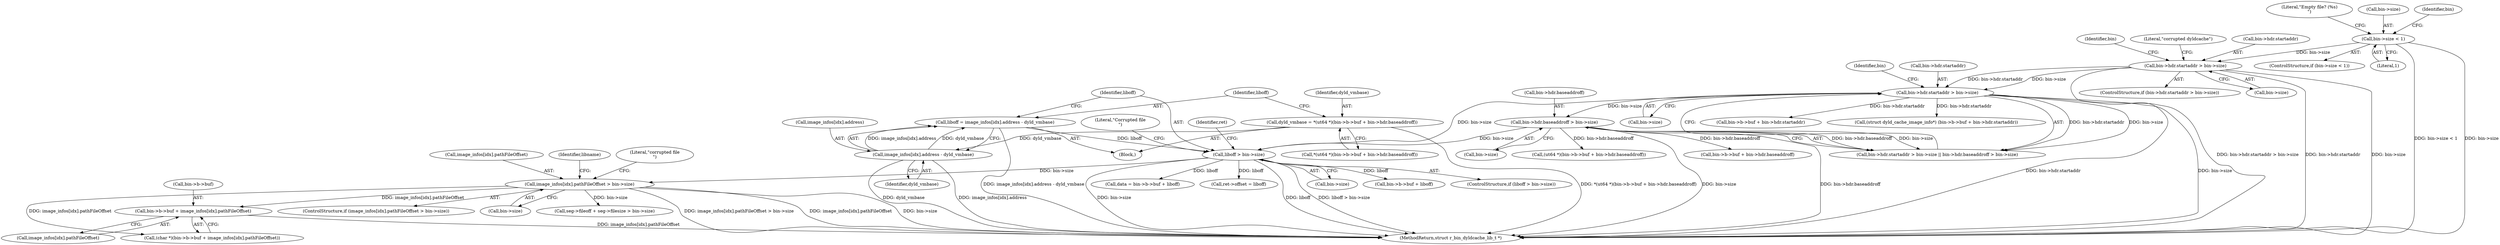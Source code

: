 digraph "0_radare2_4e98402f09a0ef0bb8559a33a4c1988c54938eaf@array" {
"1000320" [label="(Call,bin->b->buf + image_infos[idx].pathFileOffset)"];
"1000300" [label="(Call,image_infos[idx].pathFileOffset > bin->size)"];
"1000282" [label="(Call,liboff > bin->size)"];
"1000272" [label="(Call,liboff = image_infos[idx].address - dyld_vmbase)"];
"1000274" [label="(Call,image_infos[idx].address - dyld_vmbase)"];
"1000256" [label="(Call,dyld_vmbase = *(ut64 *)(bin->b->buf + bin->hdr.baseaddroff))"];
"1000216" [label="(Call,bin->hdr.startaddr > bin->size)"];
"1000198" [label="(Call,bin->hdr.startaddr > bin->size)"];
"1000146" [label="(Call,bin->size < 1)"];
"1000225" [label="(Call,bin->hdr.baseaddroff > bin->size)"];
"1000284" [label="(Call,bin->size)"];
"1000199" [label="(Call,bin->hdr.startaddr)"];
"1000113" [label="(Block,)"];
"1000311" [label="(Literal,\"corrupted file\n\")"];
"1000282" [label="(Call,liboff > bin->size)"];
"1000333" [label="(Call,bin->b->buf + liboff)"];
"1000283" [label="(Identifier,liboff)"];
"1000320" [label="(Call,bin->b->buf + image_infos[idx].pathFileOffset)"];
"1000273" [label="(Identifier,liboff)"];
"1000153" [label="(Literal,\"Empty file? (%s)\n\")"];
"1000261" [label="(Call,bin->b->buf + bin->hdr.baseaddroff)"];
"1000147" [label="(Call,bin->size)"];
"1000281" [label="(ControlStructure,if (liboff > bin->size))"];
"1000331" [label="(Call,data = bin->b->buf + liboff)"];
"1000299" [label="(ControlStructure,if (image_infos[idx].pathFileOffset > bin->size))"];
"1000225" [label="(Call,bin->hdr.baseaddroff > bin->size)"];
"1000294" [label="(Call,ret->offset = liboff)"];
"1000275" [label="(Call,image_infos[idx].address)"];
"1000197" [label="(ControlStructure,if (bin->hdr.startaddr > bin->size))"];
"1000306" [label="(Call,bin->size)"];
"1000326" [label="(Call,image_infos[idx].pathFileOffset)"];
"1000228" [label="(Identifier,bin)"];
"1000289" [label="(Literal,\"Corrupted file\n\")"];
"1000215" [label="(Call,bin->hdr.startaddr > bin->size || bin->hdr.baseaddroff > bin->size)"];
"1000216" [label="(Call,bin->hdr.startaddr > bin->size)"];
"1000256" [label="(Call,dyld_vmbase = *(ut64 *)(bin->b->buf + bin->hdr.baseaddroff))"];
"1000280" [label="(Identifier,dyld_vmbase)"];
"1000257" [label="(Identifier,dyld_vmbase)"];
"1000222" [label="(Call,bin->size)"];
"1000219" [label="(Identifier,bin)"];
"1000231" [label="(Call,bin->size)"];
"1000318" [label="(Call,(char *)(bin->b->buf + image_infos[idx].pathFileOffset))"];
"1000301" [label="(Call,image_infos[idx].pathFileOffset)"];
"1000296" [label="(Identifier,ret)"];
"1000300" [label="(Call,image_infos[idx].pathFileOffset > bin->size)"];
"1000204" [label="(Call,bin->size)"];
"1000272" [label="(Call,liboff = image_infos[idx].address - dyld_vmbase)"];
"1000145" [label="(ControlStructure,if (bin->size < 1))"];
"1000321" [label="(Call,bin->b->buf)"];
"1000217" [label="(Call,bin->hdr.startaddr)"];
"1000245" [label="(Call,bin->b->buf + bin->hdr.startaddr)"];
"1000226" [label="(Call,bin->hdr.baseaddroff)"];
"1000150" [label="(Literal,1)"];
"1000146" [label="(Call,bin->size < 1)"];
"1000243" [label="(Call,(struct dyld_cache_image_info*) (bin->b->buf + bin->hdr.startaddr))"];
"1000209" [label="(Literal,\"corrupted dyldcache\")"];
"1000488" [label="(Call,seg->fileoff + seg->filesize > bin->size)"];
"1000259" [label="(Call,(ut64 *)(bin->b->buf + bin->hdr.baseaddroff))"];
"1000317" [label="(Identifier,libname)"];
"1000168" [label="(Identifier,bin)"];
"1000198" [label="(Call,bin->hdr.startaddr > bin->size)"];
"1000274" [label="(Call,image_infos[idx].address - dyld_vmbase)"];
"1000735" [label="(MethodReturn,struct r_bin_dyldcache_lib_t *)"];
"1000258" [label="(Call,*(ut64 *)(bin->b->buf + bin->hdr.baseaddroff))"];
"1000320" -> "1000318"  [label="AST: "];
"1000320" -> "1000326"  [label="CFG: "];
"1000321" -> "1000320"  [label="AST: "];
"1000326" -> "1000320"  [label="AST: "];
"1000318" -> "1000320"  [label="CFG: "];
"1000320" -> "1000735"  [label="DDG: image_infos[idx].pathFileOffset"];
"1000300" -> "1000320"  [label="DDG: image_infos[idx].pathFileOffset"];
"1000300" -> "1000299"  [label="AST: "];
"1000300" -> "1000306"  [label="CFG: "];
"1000301" -> "1000300"  [label="AST: "];
"1000306" -> "1000300"  [label="AST: "];
"1000311" -> "1000300"  [label="CFG: "];
"1000317" -> "1000300"  [label="CFG: "];
"1000300" -> "1000735"  [label="DDG: image_infos[idx].pathFileOffset"];
"1000300" -> "1000735"  [label="DDG: bin->size"];
"1000300" -> "1000735"  [label="DDG: image_infos[idx].pathFileOffset > bin->size"];
"1000282" -> "1000300"  [label="DDG: bin->size"];
"1000300" -> "1000318"  [label="DDG: image_infos[idx].pathFileOffset"];
"1000300" -> "1000488"  [label="DDG: bin->size"];
"1000282" -> "1000281"  [label="AST: "];
"1000282" -> "1000284"  [label="CFG: "];
"1000283" -> "1000282"  [label="AST: "];
"1000284" -> "1000282"  [label="AST: "];
"1000289" -> "1000282"  [label="CFG: "];
"1000296" -> "1000282"  [label="CFG: "];
"1000282" -> "1000735"  [label="DDG: liboff > bin->size"];
"1000282" -> "1000735"  [label="DDG: bin->size"];
"1000282" -> "1000735"  [label="DDG: liboff"];
"1000272" -> "1000282"  [label="DDG: liboff"];
"1000216" -> "1000282"  [label="DDG: bin->size"];
"1000225" -> "1000282"  [label="DDG: bin->size"];
"1000282" -> "1000294"  [label="DDG: liboff"];
"1000282" -> "1000331"  [label="DDG: liboff"];
"1000282" -> "1000333"  [label="DDG: liboff"];
"1000272" -> "1000113"  [label="AST: "];
"1000272" -> "1000274"  [label="CFG: "];
"1000273" -> "1000272"  [label="AST: "];
"1000274" -> "1000272"  [label="AST: "];
"1000283" -> "1000272"  [label="CFG: "];
"1000272" -> "1000735"  [label="DDG: image_infos[idx].address - dyld_vmbase"];
"1000274" -> "1000272"  [label="DDG: image_infos[idx].address"];
"1000274" -> "1000272"  [label="DDG: dyld_vmbase"];
"1000274" -> "1000280"  [label="CFG: "];
"1000275" -> "1000274"  [label="AST: "];
"1000280" -> "1000274"  [label="AST: "];
"1000274" -> "1000735"  [label="DDG: image_infos[idx].address"];
"1000274" -> "1000735"  [label="DDG: dyld_vmbase"];
"1000256" -> "1000274"  [label="DDG: dyld_vmbase"];
"1000256" -> "1000113"  [label="AST: "];
"1000256" -> "1000258"  [label="CFG: "];
"1000257" -> "1000256"  [label="AST: "];
"1000258" -> "1000256"  [label="AST: "];
"1000273" -> "1000256"  [label="CFG: "];
"1000256" -> "1000735"  [label="DDG: *(ut64 *)(bin->b->buf + bin->hdr.baseaddroff)"];
"1000216" -> "1000215"  [label="AST: "];
"1000216" -> "1000222"  [label="CFG: "];
"1000217" -> "1000216"  [label="AST: "];
"1000222" -> "1000216"  [label="AST: "];
"1000228" -> "1000216"  [label="CFG: "];
"1000215" -> "1000216"  [label="CFG: "];
"1000216" -> "1000735"  [label="DDG: bin->hdr.startaddr"];
"1000216" -> "1000735"  [label="DDG: bin->size"];
"1000216" -> "1000215"  [label="DDG: bin->hdr.startaddr"];
"1000216" -> "1000215"  [label="DDG: bin->size"];
"1000198" -> "1000216"  [label="DDG: bin->hdr.startaddr"];
"1000198" -> "1000216"  [label="DDG: bin->size"];
"1000216" -> "1000225"  [label="DDG: bin->size"];
"1000216" -> "1000243"  [label="DDG: bin->hdr.startaddr"];
"1000216" -> "1000245"  [label="DDG: bin->hdr.startaddr"];
"1000198" -> "1000197"  [label="AST: "];
"1000198" -> "1000204"  [label="CFG: "];
"1000199" -> "1000198"  [label="AST: "];
"1000204" -> "1000198"  [label="AST: "];
"1000209" -> "1000198"  [label="CFG: "];
"1000219" -> "1000198"  [label="CFG: "];
"1000198" -> "1000735"  [label="DDG: bin->hdr.startaddr"];
"1000198" -> "1000735"  [label="DDG: bin->size"];
"1000198" -> "1000735"  [label="DDG: bin->hdr.startaddr > bin->size"];
"1000146" -> "1000198"  [label="DDG: bin->size"];
"1000146" -> "1000145"  [label="AST: "];
"1000146" -> "1000150"  [label="CFG: "];
"1000147" -> "1000146"  [label="AST: "];
"1000150" -> "1000146"  [label="AST: "];
"1000153" -> "1000146"  [label="CFG: "];
"1000168" -> "1000146"  [label="CFG: "];
"1000146" -> "1000735"  [label="DDG: bin->size < 1"];
"1000146" -> "1000735"  [label="DDG: bin->size"];
"1000225" -> "1000215"  [label="AST: "];
"1000225" -> "1000231"  [label="CFG: "];
"1000226" -> "1000225"  [label="AST: "];
"1000231" -> "1000225"  [label="AST: "];
"1000215" -> "1000225"  [label="CFG: "];
"1000225" -> "1000735"  [label="DDG: bin->hdr.baseaddroff"];
"1000225" -> "1000735"  [label="DDG: bin->size"];
"1000225" -> "1000215"  [label="DDG: bin->hdr.baseaddroff"];
"1000225" -> "1000215"  [label="DDG: bin->size"];
"1000225" -> "1000259"  [label="DDG: bin->hdr.baseaddroff"];
"1000225" -> "1000261"  [label="DDG: bin->hdr.baseaddroff"];
}
